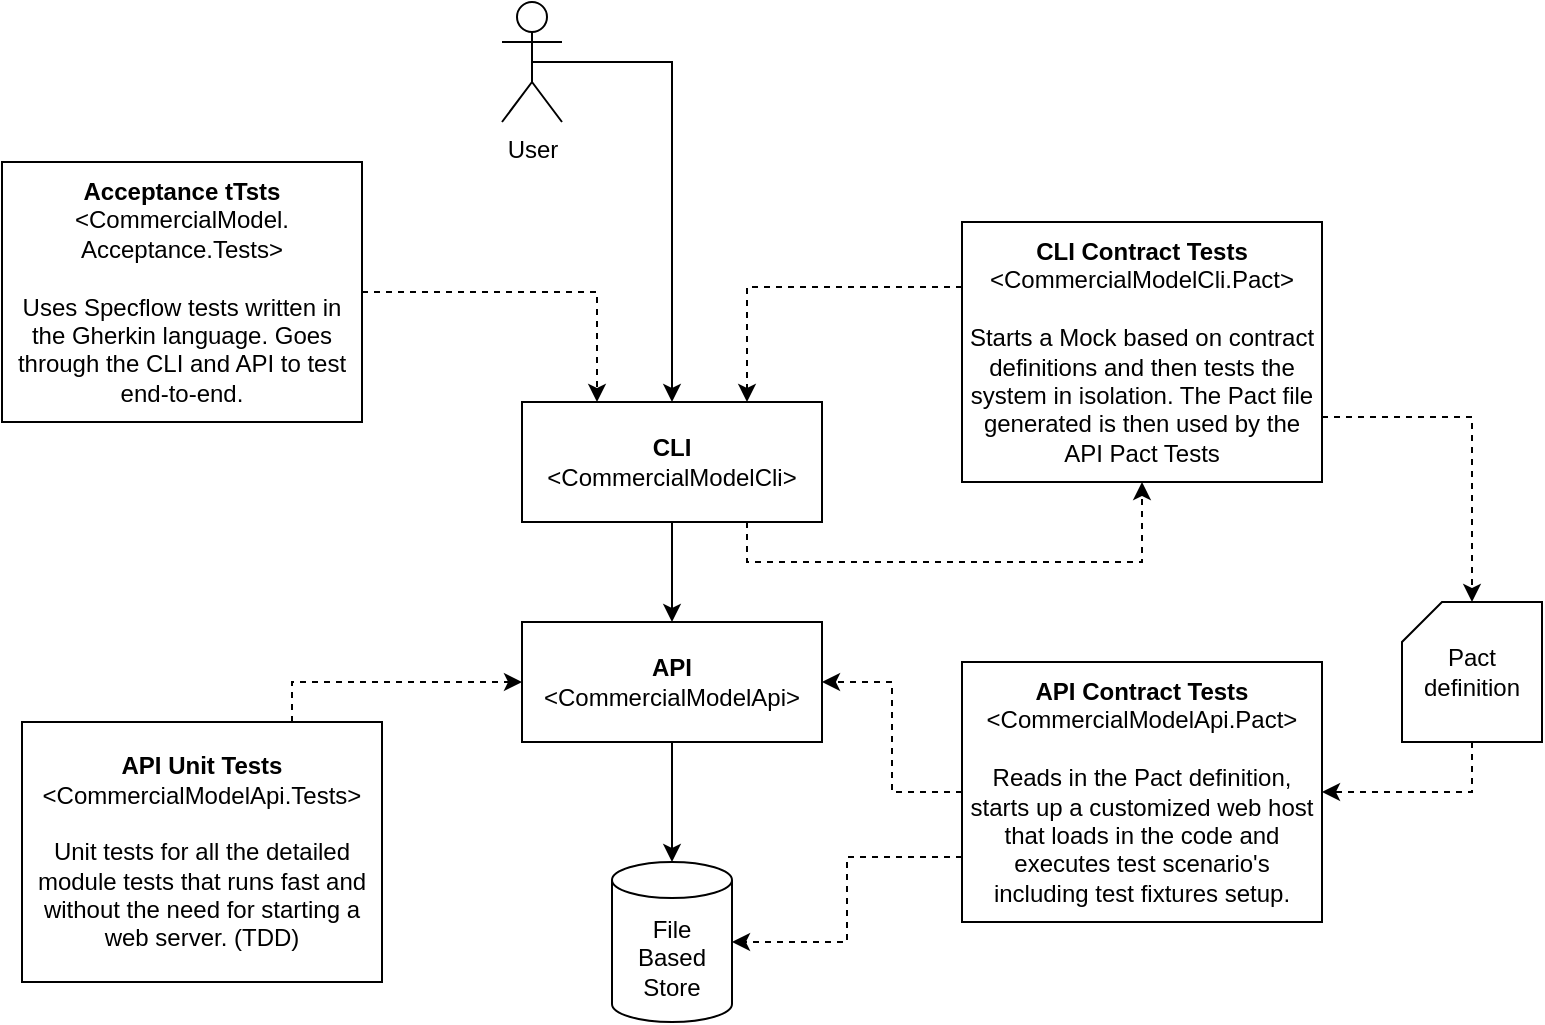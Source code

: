 <mxfile>
    <diagram id="zudgrKKT9-AVxKAcYxYW" name="Overview">
        <mxGraphModel dx="1139" dy="608" grid="1" gridSize="10" guides="1" tooltips="1" connect="1" arrows="1" fold="1" page="1" pageScale="1" pageWidth="850" pageHeight="1100" math="0" shadow="0">
            <root>
                <mxCell id="0"/>
                <mxCell id="1" parent="0"/>
                <mxCell id="9" style="edgeStyle=orthogonalEdgeStyle;rounded=0;orthogonalLoop=1;jettySize=auto;html=1;exitX=0.5;exitY=1;exitDx=0;exitDy=0;entryX=0.5;entryY=0;entryDx=0;entryDy=0;entryPerimeter=0;" edge="1" parent="1" source="2" target="3">
                    <mxGeometry relative="1" as="geometry"/>
                </mxCell>
                <mxCell id="2" value="&lt;b&gt;API&lt;/b&gt;&lt;br&gt;&amp;lt;CommercialModelApi&amp;gt;" style="rounded=0;whiteSpace=wrap;html=1;" vertex="1" parent="1">
                    <mxGeometry x="300" y="340" width="150" height="60" as="geometry"/>
                </mxCell>
                <mxCell id="3" value="File&lt;br&gt;Based&lt;br&gt;Store" style="shape=cylinder3;whiteSpace=wrap;html=1;boundedLbl=1;backgroundOutline=1;size=9;" vertex="1" parent="1">
                    <mxGeometry x="345" y="460" width="60" height="80" as="geometry"/>
                </mxCell>
                <mxCell id="8" style="edgeStyle=orthogonalEdgeStyle;rounded=0;orthogonalLoop=1;jettySize=auto;html=1;exitX=0.5;exitY=1;exitDx=0;exitDy=0;entryX=0.5;entryY=0;entryDx=0;entryDy=0;" edge="1" parent="1" source="4" target="2">
                    <mxGeometry relative="1" as="geometry"/>
                </mxCell>
                <mxCell id="14" style="edgeStyle=orthogonalEdgeStyle;rounded=0;orthogonalLoop=1;jettySize=auto;html=1;exitX=0.75;exitY=1;exitDx=0;exitDy=0;entryX=0.5;entryY=1;entryDx=0;entryDy=0;dashed=1;" edge="1" parent="1" source="4" target="12">
                    <mxGeometry relative="1" as="geometry"/>
                </mxCell>
                <mxCell id="4" value="&lt;b&gt;CLI&lt;/b&gt;&lt;br&gt;&amp;lt;CommercialModelCli&amp;gt;" style="rounded=0;whiteSpace=wrap;html=1;" vertex="1" parent="1">
                    <mxGeometry x="300" y="230" width="150" height="60" as="geometry"/>
                </mxCell>
                <mxCell id="6" style="edgeStyle=orthogonalEdgeStyle;rounded=0;orthogonalLoop=1;jettySize=auto;html=1;exitX=0.5;exitY=0.5;exitDx=0;exitDy=0;exitPerimeter=0;entryX=0.5;entryY=0;entryDx=0;entryDy=0;" edge="1" parent="1" source="5" target="4">
                    <mxGeometry relative="1" as="geometry">
                        <Array as="points">
                            <mxPoint x="375" y="60"/>
                        </Array>
                    </mxGeometry>
                </mxCell>
                <mxCell id="5" value="User" style="shape=umlActor;verticalLabelPosition=bottom;verticalAlign=top;html=1;outlineConnect=0;" vertex="1" parent="1">
                    <mxGeometry x="290" y="30" width="30" height="60" as="geometry"/>
                </mxCell>
                <mxCell id="13" style="edgeStyle=orthogonalEdgeStyle;rounded=0;orthogonalLoop=1;jettySize=auto;html=1;exitX=0;exitY=0.25;exitDx=0;exitDy=0;entryX=0.75;entryY=0;entryDx=0;entryDy=0;dashed=1;" edge="1" parent="1" source="12" target="4">
                    <mxGeometry relative="1" as="geometry"/>
                </mxCell>
                <mxCell id="18" style="edgeStyle=orthogonalEdgeStyle;rounded=0;orthogonalLoop=1;jettySize=auto;html=1;exitX=1;exitY=0.75;exitDx=0;exitDy=0;entryX=0.5;entryY=0;entryDx=0;entryDy=0;entryPerimeter=0;dashed=1;" edge="1" parent="1" source="12" target="17">
                    <mxGeometry relative="1" as="geometry"/>
                </mxCell>
                <mxCell id="12" value="&lt;b&gt;CLI Contract Tests&lt;/b&gt;&lt;br&gt;&amp;lt;CommercialModelCli.Pact&amp;gt;&lt;br&gt;&lt;br&gt;Starts a Mock based on contract definitions and then tests the system in isolation. The Pact file generated is then used by the API Pact Tests" style="rounded=0;whiteSpace=wrap;html=1;" vertex="1" parent="1">
                    <mxGeometry x="520" y="140" width="180" height="130" as="geometry"/>
                </mxCell>
                <mxCell id="16" style="edgeStyle=orthogonalEdgeStyle;rounded=0;orthogonalLoop=1;jettySize=auto;html=1;exitX=1;exitY=0.5;exitDx=0;exitDy=0;entryX=0.25;entryY=0;entryDx=0;entryDy=0;dashed=1;" edge="1" parent="1" source="15" target="4">
                    <mxGeometry relative="1" as="geometry"/>
                </mxCell>
                <mxCell id="15" value="&lt;b&gt;Acceptance tTsts&lt;/b&gt;&lt;br&gt;&amp;lt;CommercialModel.&lt;br&gt;Acceptance.Tests&amp;gt;&lt;br&gt;&lt;br&gt;Uses Specflow tests written in the Gherkin language. Goes through the CLI and API to test end-to-end." style="rounded=0;whiteSpace=wrap;html=1;" vertex="1" parent="1">
                    <mxGeometry x="40" y="110" width="180" height="130" as="geometry"/>
                </mxCell>
                <mxCell id="20" style="edgeStyle=orthogonalEdgeStyle;rounded=0;orthogonalLoop=1;jettySize=auto;html=1;exitX=0.5;exitY=1;exitDx=0;exitDy=0;exitPerimeter=0;entryX=1;entryY=0.5;entryDx=0;entryDy=0;dashed=1;" edge="1" parent="1" source="17" target="19">
                    <mxGeometry relative="1" as="geometry"/>
                </mxCell>
                <mxCell id="17" value="Pact&lt;br&gt;definition" style="shape=card;whiteSpace=wrap;html=1;size=20;" vertex="1" parent="1">
                    <mxGeometry x="740" y="330" width="70" height="70" as="geometry"/>
                </mxCell>
                <mxCell id="21" style="edgeStyle=orthogonalEdgeStyle;rounded=0;orthogonalLoop=1;jettySize=auto;html=1;exitX=0;exitY=0.5;exitDx=0;exitDy=0;entryX=1;entryY=0.5;entryDx=0;entryDy=0;dashed=1;" edge="1" parent="1" source="19" target="2">
                    <mxGeometry relative="1" as="geometry"/>
                </mxCell>
                <mxCell id="22" style="edgeStyle=orthogonalEdgeStyle;rounded=0;orthogonalLoop=1;jettySize=auto;html=1;exitX=0;exitY=0.75;exitDx=0;exitDy=0;entryX=1;entryY=0.5;entryDx=0;entryDy=0;entryPerimeter=0;dashed=1;" edge="1" parent="1" source="19" target="3">
                    <mxGeometry relative="1" as="geometry"/>
                </mxCell>
                <mxCell id="19" value="&lt;b&gt;API Contract Tests&lt;/b&gt;&lt;br&gt;&amp;lt;CommercialModelApi.Pact&amp;gt;&lt;br&gt;&lt;span style=&quot;color: rgba(0 , 0 , 0 , 0) ; font-family: monospace ; font-size: 0px&quot;&gt;%3CmxGraphModel%3E%3Croot%3E%3CmxCell%20id%3D%220%22%2F%3E%3CmxCell%20id%3D%221%22%20parent%3D%220%22%2F%3E%3CmxCell%20id%3D%222%22%20value%3D%22CLI%26lt%3Bbr%26gt%3B%26amp%3Blt%3BCommercialModelCli.Pact%26amp%3Bgt%3B%26lt%3Bbr%26gt%3B%26lt%3Bbr%26gt%3BStarts%20a%20Mock%20based%20on%20contract%20definitions%20and%20then%20tests%20the%20system%20in%20isolation.%20The%20Pact%20file%20generated%20is%20then%20used%20by%20the%20API%20Pact%20Tests%22%20style%3D%22rounded%3D0%3BwhiteSpace%3Dwrap%3Bhtml%3D1%3B%22%20vertex%3D%221%22%20parent%3D%221%22%3E%3CmxGeometry%20x%3D%22570%22%20y%3D%22140%22%20width%3D%22180%22%20height%3D%22130%22%20as%3D%22geometry%22%2F%3E%3C%2FmxCell%3E%3C%2Froot%3E%3C%2FmxGraphModel%3E&lt;/span&gt;&lt;br&gt;Reads in the Pact definition, starts up a customized web host that loads in the code and executes test scenario's including test fixtures setup.&lt;span style=&quot;color: rgba(0 , 0 , 0 , 0) ; font-family: monospace ; font-size: 0px&quot;&gt;%3CmxGraphModel%3E%3Croot%3E%3CmxCell%20id%3D%220%22%2F%3E%3CmxCell%20id%3D%221%22%20parent%3D%220%22%2F%3E%3CmxCell%20id%3D%222%22%20value%3D%22CLI%26lt%3Bbr%26gt%3B%26amp%3Blt%3BCommercialModelCli.Pact%26amp%3Bgt%3B%26lt%3Bbr%26gt%3B%26lt%3Bbr%26gt%3BStarts%20a%20Mock%20based%20on%20contract%20definitions%20and%20then%20tests%20the%20system%20in%20isolation.%20The%20Pact%20file%20generated%20is%20then%20used%20by%20the%20API%20Pact%20Tests%22%20style%3D%22rounded%3D0%3BwhiteSpace%3Dwrap%3Bhtml%3D1%3B%22%20vertex%3D%221%22%20parent%3D%221%22%3E%3CmxGeometry%20x%3D%22570%22%20y%3D%22140%22%20width%3D%22180%22%20height%3D%22130%22%20as%3D%22geometry%22%2F%3E%3C%2FmxCell%3E%3C%2Froot%3E%3C%2FmxGraphModel%3E&lt;/span&gt;" style="rounded=0;whiteSpace=wrap;html=1;" vertex="1" parent="1">
                    <mxGeometry x="520" y="360" width="180" height="130" as="geometry"/>
                </mxCell>
                <mxCell id="24" style="edgeStyle=orthogonalEdgeStyle;rounded=0;orthogonalLoop=1;jettySize=auto;html=1;exitX=0.75;exitY=0;exitDx=0;exitDy=0;entryX=0;entryY=0.5;entryDx=0;entryDy=0;dashed=1;" edge="1" parent="1" source="23" target="2">
                    <mxGeometry relative="1" as="geometry"/>
                </mxCell>
                <mxCell id="23" value="&lt;b&gt;API Unit Tests&lt;/b&gt;&lt;br&gt;&amp;lt;CommercialModelApi.Tests&amp;gt;&lt;br&gt;&lt;span style=&quot;color: rgba(0 , 0 , 0 , 0) ; font-family: monospace ; font-size: 0px&quot;&gt;%3CmxGraphModel%3E%3Croot%3E%3CmxCell%20id%3D%220%22%2F%3E%3CmxCell%20id%3D%221%22%20parent%3D%220%22%2F%3E%3CmxCell%20id%3D%222%22%20value%3D%22CLI%26lt%3Bbr%26gt%3B%26amp%3Blt%3BCommercialModelCli.Pact%26amp%3Bgt%3B%26lt%3Bbr%26gt%3B%26lt%3Bbr%26gt%3BStarts%20a%20Mock%20based%20on%20contract%20definitions%20and%20then%20tests%20the%20system%20in%20isolation.%20The%20Pact%20file%20generated%20is%20then%20used%20by%20the%20API%20Pact%20Tests%22%20style%3D%22rounded%3D0%3BwhiteSpace%3Dwrap%3Bhtml%3D1%3B%22%20vertex%3D%221%22%20parent%3D%221%22%3E%3CmxGeometry%20x%3D%22570%22%20y%3D%22140%22%20width%3D%22180%22%20height%3D%22130%22%20as%3D%22geometry%22%2F%3E%3C%2FmxCell%3E%3C%2Froot%3E%3C%2FmxGraphModel%3E&lt;/span&gt;&lt;br&gt;Unit tests for all the detailed module tests that runs fast and without the need for starting a web server. (TDD)&lt;span style=&quot;color: rgba(0 , 0 , 0 , 0) ; font-family: monospace ; font-size: 0px&quot;&gt;%3CmxGraphModel%3E%3Croot%3E%3CmxCell%20id%3D%220%22%2F%3E%3CmxCell%20id%3D%221%22%20parent%3D%220%22%2F%3E%3CmxCell%20id%3D%222%22%20value%3D%22CLI%26lt%3Bbr%26gt%3B%26amp%3Blt%3BCommercialModelCli.Pact%26amp%3Bgt%3B%26lt%3Bbr%26gt%3B%26lt%3Bbr%26gt%3BStarts%20a%20Mock%20based%20on%20contract%20definitions%20and%20then%20tests%20the%20system%20in%20isolation.%20The%20Pact%20file%20generated%20is%20then%20used%20by%20the%20API%20Pact%20Tests%22%20style%3D%22rounded%3D0%3BwhiteSpace%3Dwrap%3Bhtml%3D1%3B%22%20vertex%3D%221%22%20parent%3D%221%22%3E%3CmxGeometry%20x%3D%22570%22%20y%3D%22140%22%20width%3D%22180%22%20height%3D%22130%22%20as%3D%22geometry%22%2F%3E%3C%2FmxCell%3E%3C%2Froot%3E%3C%2FmxGraphModel%3E&lt;/span&gt;" style="rounded=0;whiteSpace=wrap;html=1;" vertex="1" parent="1">
                    <mxGeometry x="50" y="390" width="180" height="130" as="geometry"/>
                </mxCell>
            </root>
        </mxGraphModel>
    </diagram>
</mxfile>